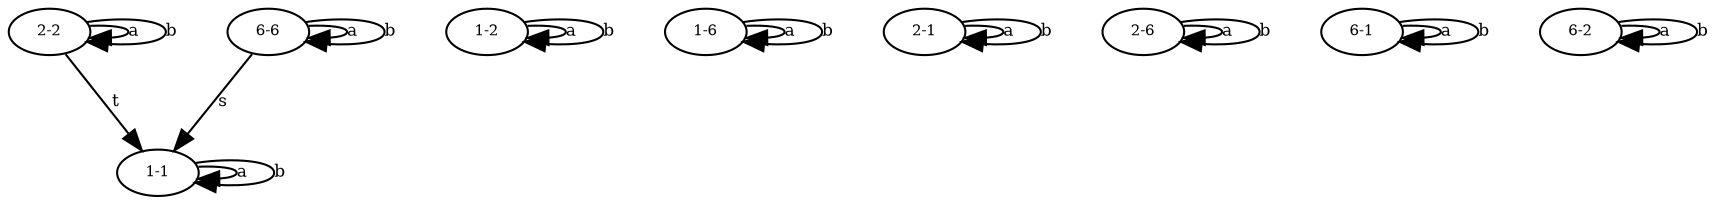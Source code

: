 digraph SxS {
"Hv1-1" [label="1-1",fontsize=7,width=.01,height=.01];
"Hv1-1" -> "Hv1-1" [label="a",fontsize=8];
"Hv1-1" -> "Hv1-1" [label="b",fontsize=8];
"Hv1-2" [label="1-2",fontsize=7,width=.01,height=.01];
"Hv1-2" -> "Hv1-2" [label="a",fontsize=8];
"Hv1-2" -> "Hv1-2" [label="b",fontsize=8];
"Hv1-6" [label="1-6",fontsize=7,width=.01,height=.01];
"Hv1-6" -> "Hv1-6" [label="a",fontsize=8];
"Hv1-6" -> "Hv1-6" [label="b",fontsize=8];
"Hv2-1" [label="2-1",fontsize=7,width=.01,height=.01];
"Hv2-1" -> "Hv2-1" [label="a",fontsize=8];
"Hv2-1" -> "Hv2-1" [label="b",fontsize=8];
"Hv2-2" [label="2-2",fontsize=7,width=.01,height=.01];
"Hv2-2" -> "Hv2-2" [label="a",fontsize=8];
"Hv2-2" -> "Hv2-2" [label="b",fontsize=8];
"Hv2-2" -> "Hv1-1" [label="t",fontsize=8];
"Hv2-6" [label="2-6",fontsize=7,width=.01,height=.01];
"Hv2-6" -> "Hv2-6" [label="a",fontsize=8];
"Hv2-6" -> "Hv2-6" [label="b",fontsize=8];
"Hv6-1" [label="6-1",fontsize=7,width=.01,height=.01];
"Hv6-1" -> "Hv6-1" [label="a",fontsize=8];
"Hv6-1" -> "Hv6-1" [label="b",fontsize=8];
"Hv6-2" [label="6-2",fontsize=7,width=.01,height=.01];
"Hv6-2" -> "Hv6-2" [label="a",fontsize=8];
"Hv6-2" -> "Hv6-2" [label="b",fontsize=8];
"Hv6-6" [label="6-6",fontsize=7,width=.01,height=.01];
"Hv6-6" -> "Hv6-6" [label="a",fontsize=8];
"Hv6-6" -> "Hv1-1" [label="s",fontsize=8];
"Hv6-6" -> "Hv6-6" [label="b",fontsize=8];
}